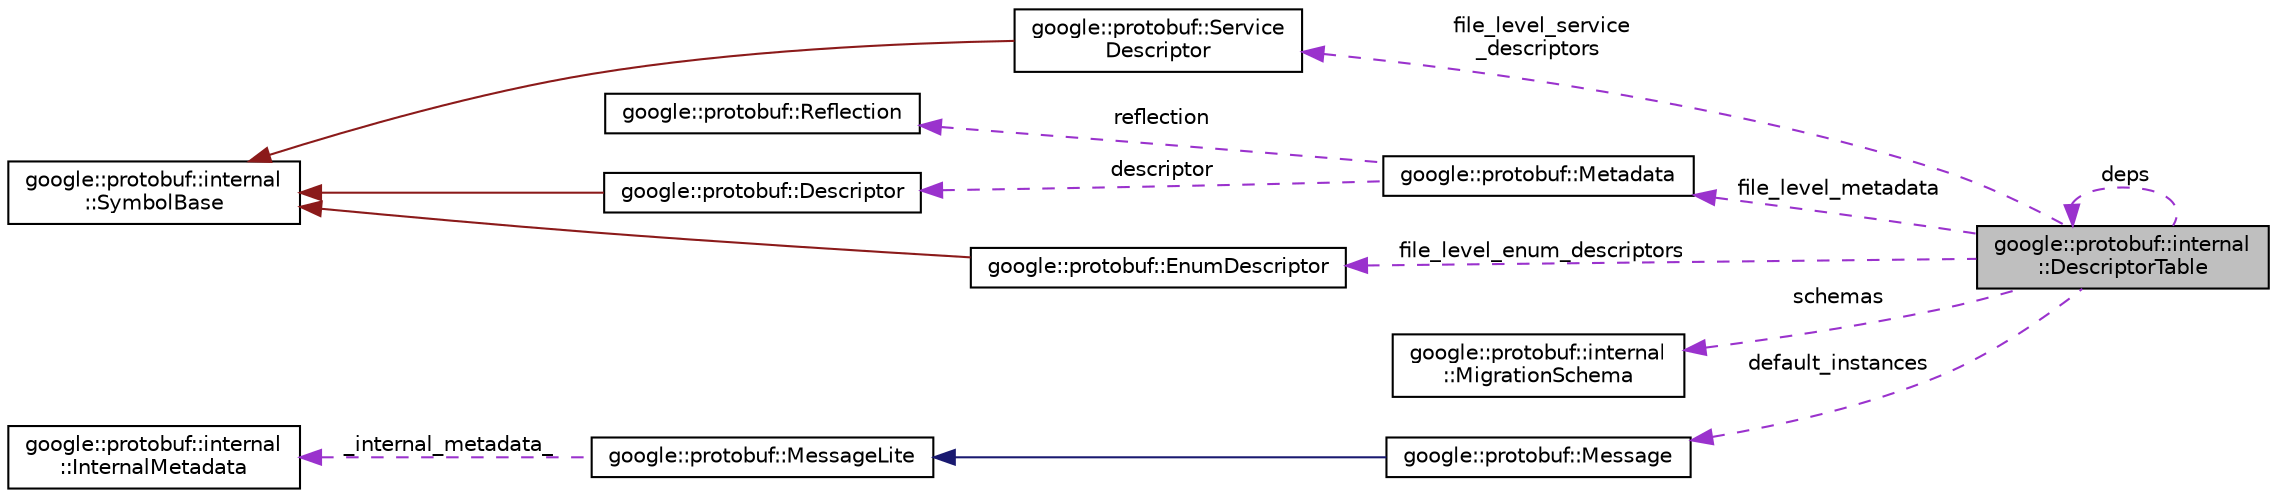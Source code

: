 digraph "google::protobuf::internal::DescriptorTable"
{
 // LATEX_PDF_SIZE
  edge [fontname="Helvetica",fontsize="10",labelfontname="Helvetica",labelfontsize="10"];
  node [fontname="Helvetica",fontsize="10",shape=record];
  rankdir="LR";
  Node1 [label="google::protobuf::internal\l::DescriptorTable",height=0.2,width=0.4,color="black", fillcolor="grey75", style="filled", fontcolor="black",tooltip=" "];
  Node2 -> Node1 [dir="back",color="darkorchid3",fontsize="10",style="dashed",label=" file_level_metadata" ,fontname="Helvetica"];
  Node2 [label="google::protobuf::Metadata",height=0.2,width=0.4,color="black", fillcolor="white", style="filled",URL="$structgoogle_1_1protobuf_1_1Metadata.html",tooltip=" "];
  Node3 -> Node2 [dir="back",color="darkorchid3",fontsize="10",style="dashed",label=" descriptor" ,fontname="Helvetica"];
  Node3 [label="google::protobuf::Descriptor",height=0.2,width=0.4,color="black", fillcolor="white", style="filled",URL="$classgoogle_1_1protobuf_1_1Descriptor.html",tooltip=" "];
  Node4 -> Node3 [dir="back",color="firebrick4",fontsize="10",style="solid",fontname="Helvetica"];
  Node4 [label="google::protobuf::internal\l::SymbolBase",height=0.2,width=0.4,color="black", fillcolor="white", style="filled",URL="$classgoogle_1_1protobuf_1_1internal_1_1SymbolBase.html",tooltip=" "];
  Node5 -> Node2 [dir="back",color="darkorchid3",fontsize="10",style="dashed",label=" reflection" ,fontname="Helvetica"];
  Node5 [label="google::protobuf::Reflection",height=0.2,width=0.4,color="black", fillcolor="white", style="filled",URL="$classgoogle_1_1protobuf_1_1Reflection.html",tooltip=" "];
  Node1 -> Node1 [dir="back",color="darkorchid3",fontsize="10",style="dashed",label=" deps" ,fontname="Helvetica"];
  Node6 -> Node1 [dir="back",color="darkorchid3",fontsize="10",style="dashed",label=" schemas" ,fontname="Helvetica"];
  Node6 [label="google::protobuf::internal\l::MigrationSchema",height=0.2,width=0.4,color="black", fillcolor="white", style="filled",URL="$structgoogle_1_1protobuf_1_1internal_1_1MigrationSchema.html",tooltip=" "];
  Node7 -> Node1 [dir="back",color="darkorchid3",fontsize="10",style="dashed",label=" file_level_enum_descriptors" ,fontname="Helvetica"];
  Node7 [label="google::protobuf::EnumDescriptor",height=0.2,width=0.4,color="black", fillcolor="white", style="filled",URL="$classgoogle_1_1protobuf_1_1EnumDescriptor.html",tooltip=" "];
  Node4 -> Node7 [dir="back",color="firebrick4",fontsize="10",style="solid",fontname="Helvetica"];
  Node8 -> Node1 [dir="back",color="darkorchid3",fontsize="10",style="dashed",label=" default_instances" ,fontname="Helvetica"];
  Node8 [label="google::protobuf::Message",height=0.2,width=0.4,color="black", fillcolor="white", style="filled",URL="$classgoogle_1_1protobuf_1_1Message.html",tooltip=" "];
  Node9 -> Node8 [dir="back",color="midnightblue",fontsize="10",style="solid",fontname="Helvetica"];
  Node9 [label="google::protobuf::MessageLite",height=0.2,width=0.4,color="black", fillcolor="white", style="filled",URL="$classgoogle_1_1protobuf_1_1MessageLite.html",tooltip=" "];
  Node10 -> Node9 [dir="back",color="darkorchid3",fontsize="10",style="dashed",label=" _internal_metadata_" ,fontname="Helvetica"];
  Node10 [label="google::protobuf::internal\l::InternalMetadata",height=0.2,width=0.4,color="black", fillcolor="white", style="filled",URL="$classgoogle_1_1protobuf_1_1internal_1_1InternalMetadata.html",tooltip=" "];
  Node11 -> Node1 [dir="back",color="darkorchid3",fontsize="10",style="dashed",label=" file_level_service\l_descriptors" ,fontname="Helvetica"];
  Node11 [label="google::protobuf::Service\lDescriptor",height=0.2,width=0.4,color="black", fillcolor="white", style="filled",URL="$classgoogle_1_1protobuf_1_1ServiceDescriptor.html",tooltip=" "];
  Node4 -> Node11 [dir="back",color="firebrick4",fontsize="10",style="solid",fontname="Helvetica"];
}
